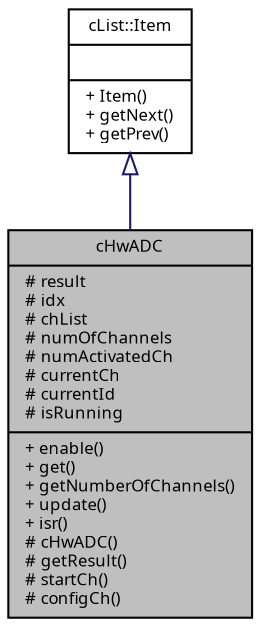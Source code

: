 digraph "cHwADC"
{
  edge [fontname="Sans",fontsize="8",labelfontname="Sans",labelfontsize="8"];
  node [fontname="Sans",fontsize="8",shape=record];
  Node1 [label="{cHwADC\n|# result\l# idx\l# chList\l# numOfChannels\l# numActivatedCh\l# currentCh\l# currentId\l# isRunning\l|+ enable()\l+ get()\l+ getNumberOfChannels()\l+ update()\l+ isr()\l# cHwADC()\l# getResult()\l# startCh()\l# configCh()\l}",height=0.2,width=0.4,color="black", fillcolor="grey75", style="filled", fontcolor="black"];
  Node2 -> Node1 [dir="back",color="midnightblue",fontsize="8",style="solid",arrowtail="onormal",fontname="Sans"];
  Node2 [label="{cList::Item\n||+ Item()\l+ getNext()\l+ getPrev()\l}",height=0.2,width=0.4,color="black", fillcolor="white", style="filled",URL="$classc_list_1_1_item.html",tooltip="Base class for list items. "];
}
